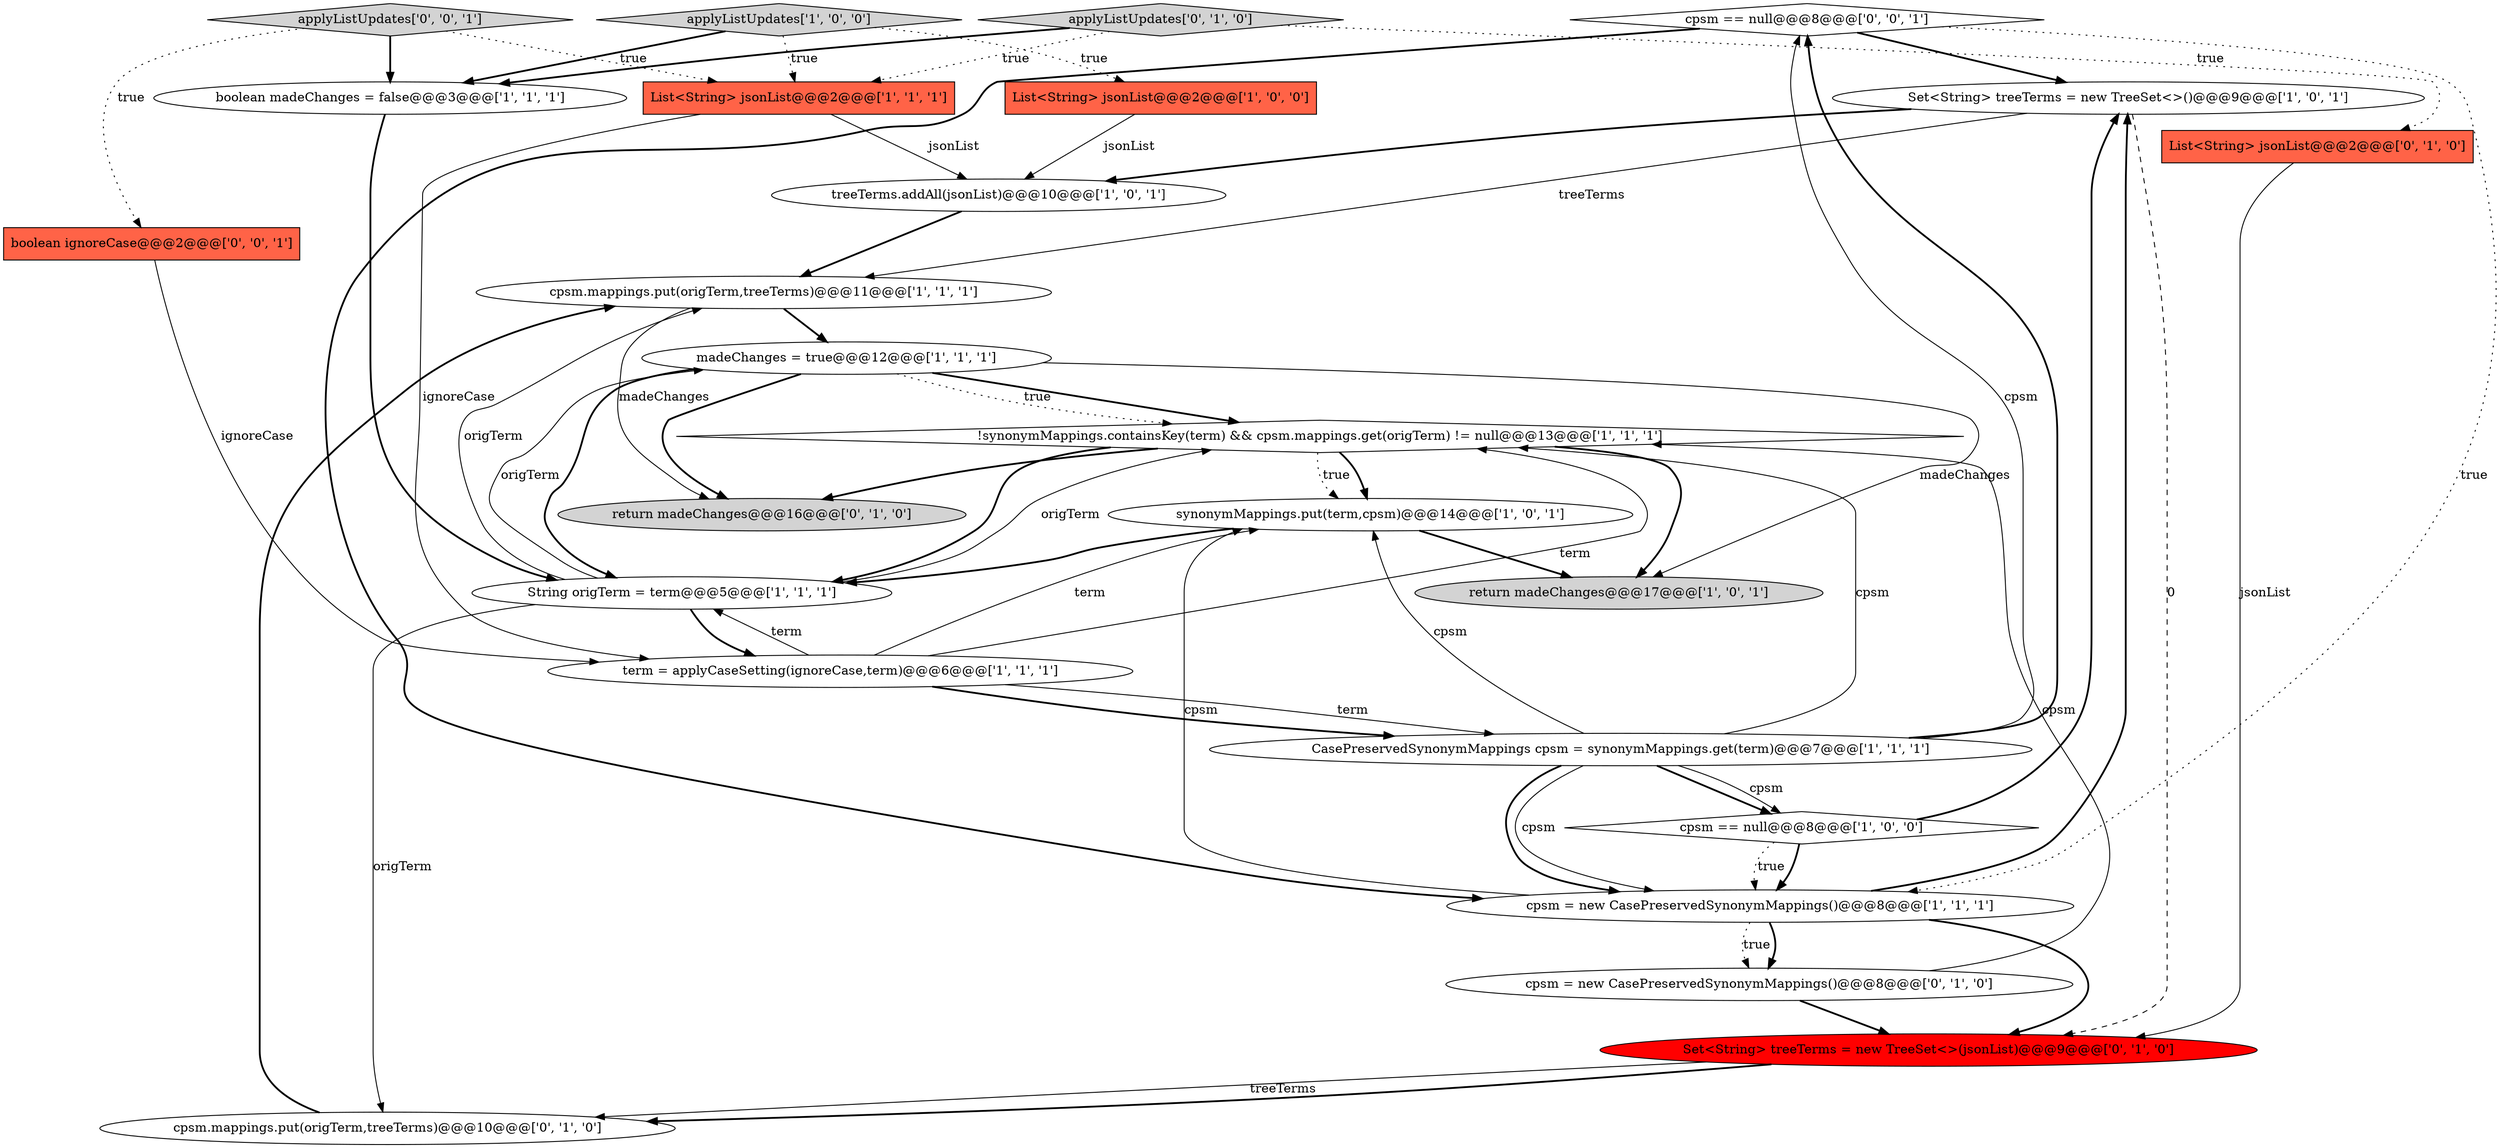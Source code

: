 digraph {
24 [style = filled, label = "cpsm == null@@@8@@@['0', '0', '1']", fillcolor = white, shape = diamond image = "AAA0AAABBB3BBB"];
8 [style = filled, label = "!synonymMappings.containsKey(term) && cpsm.mappings.get(origTerm) != null@@@13@@@['1', '1', '1']", fillcolor = white, shape = diamond image = "AAA0AAABBB1BBB"];
18 [style = filled, label = "List<String> jsonList@@@2@@@['0', '1', '0']", fillcolor = tomato, shape = box image = "AAA0AAABBB2BBB"];
11 [style = filled, label = "cpsm.mappings.put(origTerm,treeTerms)@@@11@@@['1', '1', '1']", fillcolor = white, shape = ellipse image = "AAA0AAABBB1BBB"];
20 [style = filled, label = "return madeChanges@@@16@@@['0', '1', '0']", fillcolor = lightgray, shape = ellipse image = "AAA0AAABBB2BBB"];
22 [style = filled, label = "boolean ignoreCase@@@2@@@['0', '0', '1']", fillcolor = tomato, shape = box image = "AAA0AAABBB3BBB"];
17 [style = filled, label = "Set<String> treeTerms = new TreeSet<>(jsonList)@@@9@@@['0', '1', '0']", fillcolor = red, shape = ellipse image = "AAA1AAABBB2BBB"];
16 [style = filled, label = "cpsm = new CasePreservedSynonymMappings()@@@8@@@['0', '1', '0']", fillcolor = white, shape = ellipse image = "AAA0AAABBB2BBB"];
5 [style = filled, label = "synonymMappings.put(term,cpsm)@@@14@@@['1', '0', '1']", fillcolor = white, shape = ellipse image = "AAA0AAABBB1BBB"];
12 [style = filled, label = "treeTerms.addAll(jsonList)@@@10@@@['1', '0', '1']", fillcolor = white, shape = ellipse image = "AAA0AAABBB1BBB"];
15 [style = filled, label = "applyListUpdates['1', '0', '0']", fillcolor = lightgray, shape = diamond image = "AAA0AAABBB1BBB"];
10 [style = filled, label = "List<String> jsonList@@@2@@@['1', '0', '0']", fillcolor = tomato, shape = box image = "AAA0AAABBB1BBB"];
21 [style = filled, label = "cpsm.mappings.put(origTerm,treeTerms)@@@10@@@['0', '1', '0']", fillcolor = white, shape = ellipse image = "AAA0AAABBB2BBB"];
1 [style = filled, label = "Set<String> treeTerms = new TreeSet<>()@@@9@@@['1', '0', '1']", fillcolor = white, shape = ellipse image = "AAA0AAABBB1BBB"];
3 [style = filled, label = "cpsm == null@@@8@@@['1', '0', '0']", fillcolor = white, shape = diamond image = "AAA0AAABBB1BBB"];
9 [style = filled, label = "term = applyCaseSetting(ignoreCase,term)@@@6@@@['1', '1', '1']", fillcolor = white, shape = ellipse image = "AAA0AAABBB1BBB"];
23 [style = filled, label = "applyListUpdates['0', '0', '1']", fillcolor = lightgray, shape = diamond image = "AAA0AAABBB3BBB"];
6 [style = filled, label = "boolean madeChanges = false@@@3@@@['1', '1', '1']", fillcolor = white, shape = ellipse image = "AAA0AAABBB1BBB"];
2 [style = filled, label = "CasePreservedSynonymMappings cpsm = synonymMappings.get(term)@@@7@@@['1', '1', '1']", fillcolor = white, shape = ellipse image = "AAA0AAABBB1BBB"];
14 [style = filled, label = "cpsm = new CasePreservedSynonymMappings()@@@8@@@['1', '1', '1']", fillcolor = white, shape = ellipse image = "AAA0AAABBB1BBB"];
13 [style = filled, label = "List<String> jsonList@@@2@@@['1', '1', '1']", fillcolor = tomato, shape = box image = "AAA0AAABBB1BBB"];
0 [style = filled, label = "String origTerm = term@@@5@@@['1', '1', '1']", fillcolor = white, shape = ellipse image = "AAA0AAABBB1BBB"];
19 [style = filled, label = "applyListUpdates['0', '1', '0']", fillcolor = lightgray, shape = diamond image = "AAA0AAABBB2BBB"];
7 [style = filled, label = "madeChanges = true@@@12@@@['1', '1', '1']", fillcolor = white, shape = ellipse image = "AAA0AAABBB1BBB"];
4 [style = filled, label = "return madeChanges@@@17@@@['1', '0', '1']", fillcolor = lightgray, shape = ellipse image = "AAA0AAABBB1BBB"];
0->21 [style = solid, label="origTerm"];
2->24 [style = solid, label="cpsm"];
14->16 [style = bold, label=""];
9->5 [style = solid, label="term"];
2->8 [style = solid, label="cpsm"];
0->9 [style = bold, label=""];
24->14 [style = dotted, label="true"];
3->1 [style = bold, label=""];
23->22 [style = dotted, label="true"];
9->2 [style = bold, label=""];
14->5 [style = solid, label="cpsm"];
2->3 [style = bold, label=""];
3->14 [style = bold, label=""];
12->11 [style = bold, label=""];
19->18 [style = dotted, label="true"];
9->8 [style = solid, label="term"];
2->14 [style = solid, label="cpsm"];
14->17 [style = bold, label=""];
15->10 [style = dotted, label="true"];
15->6 [style = bold, label=""];
6->0 [style = bold, label=""];
7->0 [style = bold, label=""];
19->13 [style = dotted, label="true"];
16->17 [style = bold, label=""];
16->8 [style = solid, label="cpsm"];
7->20 [style = bold, label=""];
7->8 [style = bold, label=""];
19->6 [style = bold, label=""];
13->12 [style = solid, label="jsonList"];
13->9 [style = solid, label="ignoreCase"];
14->1 [style = bold, label=""];
3->14 [style = dotted, label="true"];
24->14 [style = bold, label=""];
2->5 [style = solid, label="cpsm"];
18->17 [style = solid, label="jsonList"];
15->13 [style = dotted, label="true"];
8->0 [style = bold, label=""];
14->16 [style = dotted, label="true"];
1->17 [style = dashed, label="0"];
8->20 [style = bold, label=""];
0->8 [style = solid, label="origTerm"];
8->5 [style = bold, label=""];
5->0 [style = bold, label=""];
21->11 [style = bold, label=""];
1->11 [style = solid, label="treeTerms"];
7->4 [style = solid, label="madeChanges"];
2->3 [style = solid, label="cpsm"];
8->5 [style = dotted, label="true"];
9->2 [style = solid, label="term"];
17->21 [style = solid, label="treeTerms"];
23->6 [style = bold, label=""];
23->13 [style = dotted, label="true"];
5->4 [style = bold, label=""];
2->14 [style = bold, label=""];
10->12 [style = solid, label="jsonList"];
1->12 [style = bold, label=""];
9->0 [style = solid, label="term"];
8->4 [style = bold, label=""];
2->24 [style = bold, label=""];
24->1 [style = bold, label=""];
22->9 [style = solid, label="ignoreCase"];
7->8 [style = dotted, label="true"];
0->11 [style = solid, label="origTerm"];
17->21 [style = bold, label=""];
11->7 [style = bold, label=""];
0->7 [style = solid, label="origTerm"];
11->20 [style = solid, label="madeChanges"];
}
